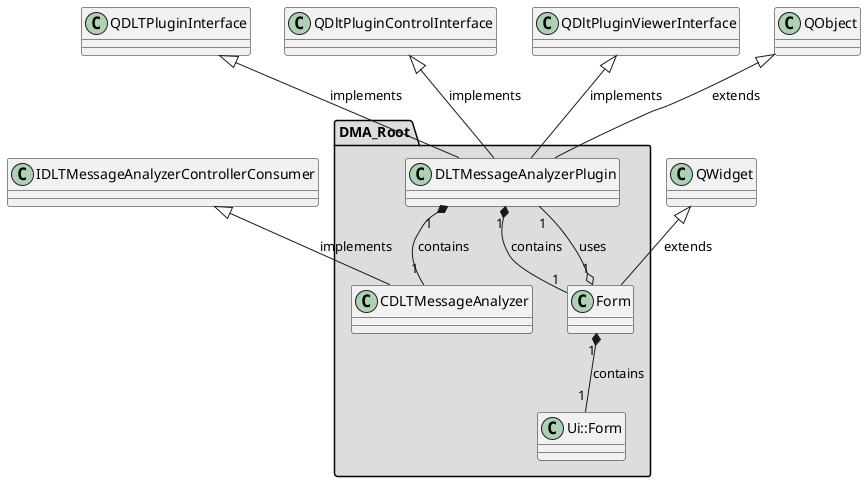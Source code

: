 
@startuml

skinparam wrapWidth 600
package "DMA_Root" #DDDDDD
{

class "CDLTMessageAnalyzer"
{
}

class "DLTMessageAnalyzerPlugin"
{
}

class "Form"
{
}

class "Ui::Form"
{
}

}

'====================Inheritance section====================
IDLTMessageAnalyzerControllerConsumer <|-- CDLTMessageAnalyzer : implements
QDLTPluginInterface <|-- DLTMessageAnalyzerPlugin : implements
QDltPluginControlInterface <|-- DLTMessageAnalyzerPlugin : implements
QDltPluginViewerInterface <|-- DLTMessageAnalyzerPlugin : implements
QObject <|-- DLTMessageAnalyzerPlugin : extends
QWidget <|-- Form : extends

'====================Dependencies section====================
DLTMessageAnalyzerPlugin "1" *-- "1" CDLTMessageAnalyzer : contains
DLTMessageAnalyzerPlugin "1" *-- "1" Form : contains
Form "1" o-- "1" DLTMessageAnalyzerPlugin : uses
Form "1" *-- "1" Ui::Form : contains

@enduml
